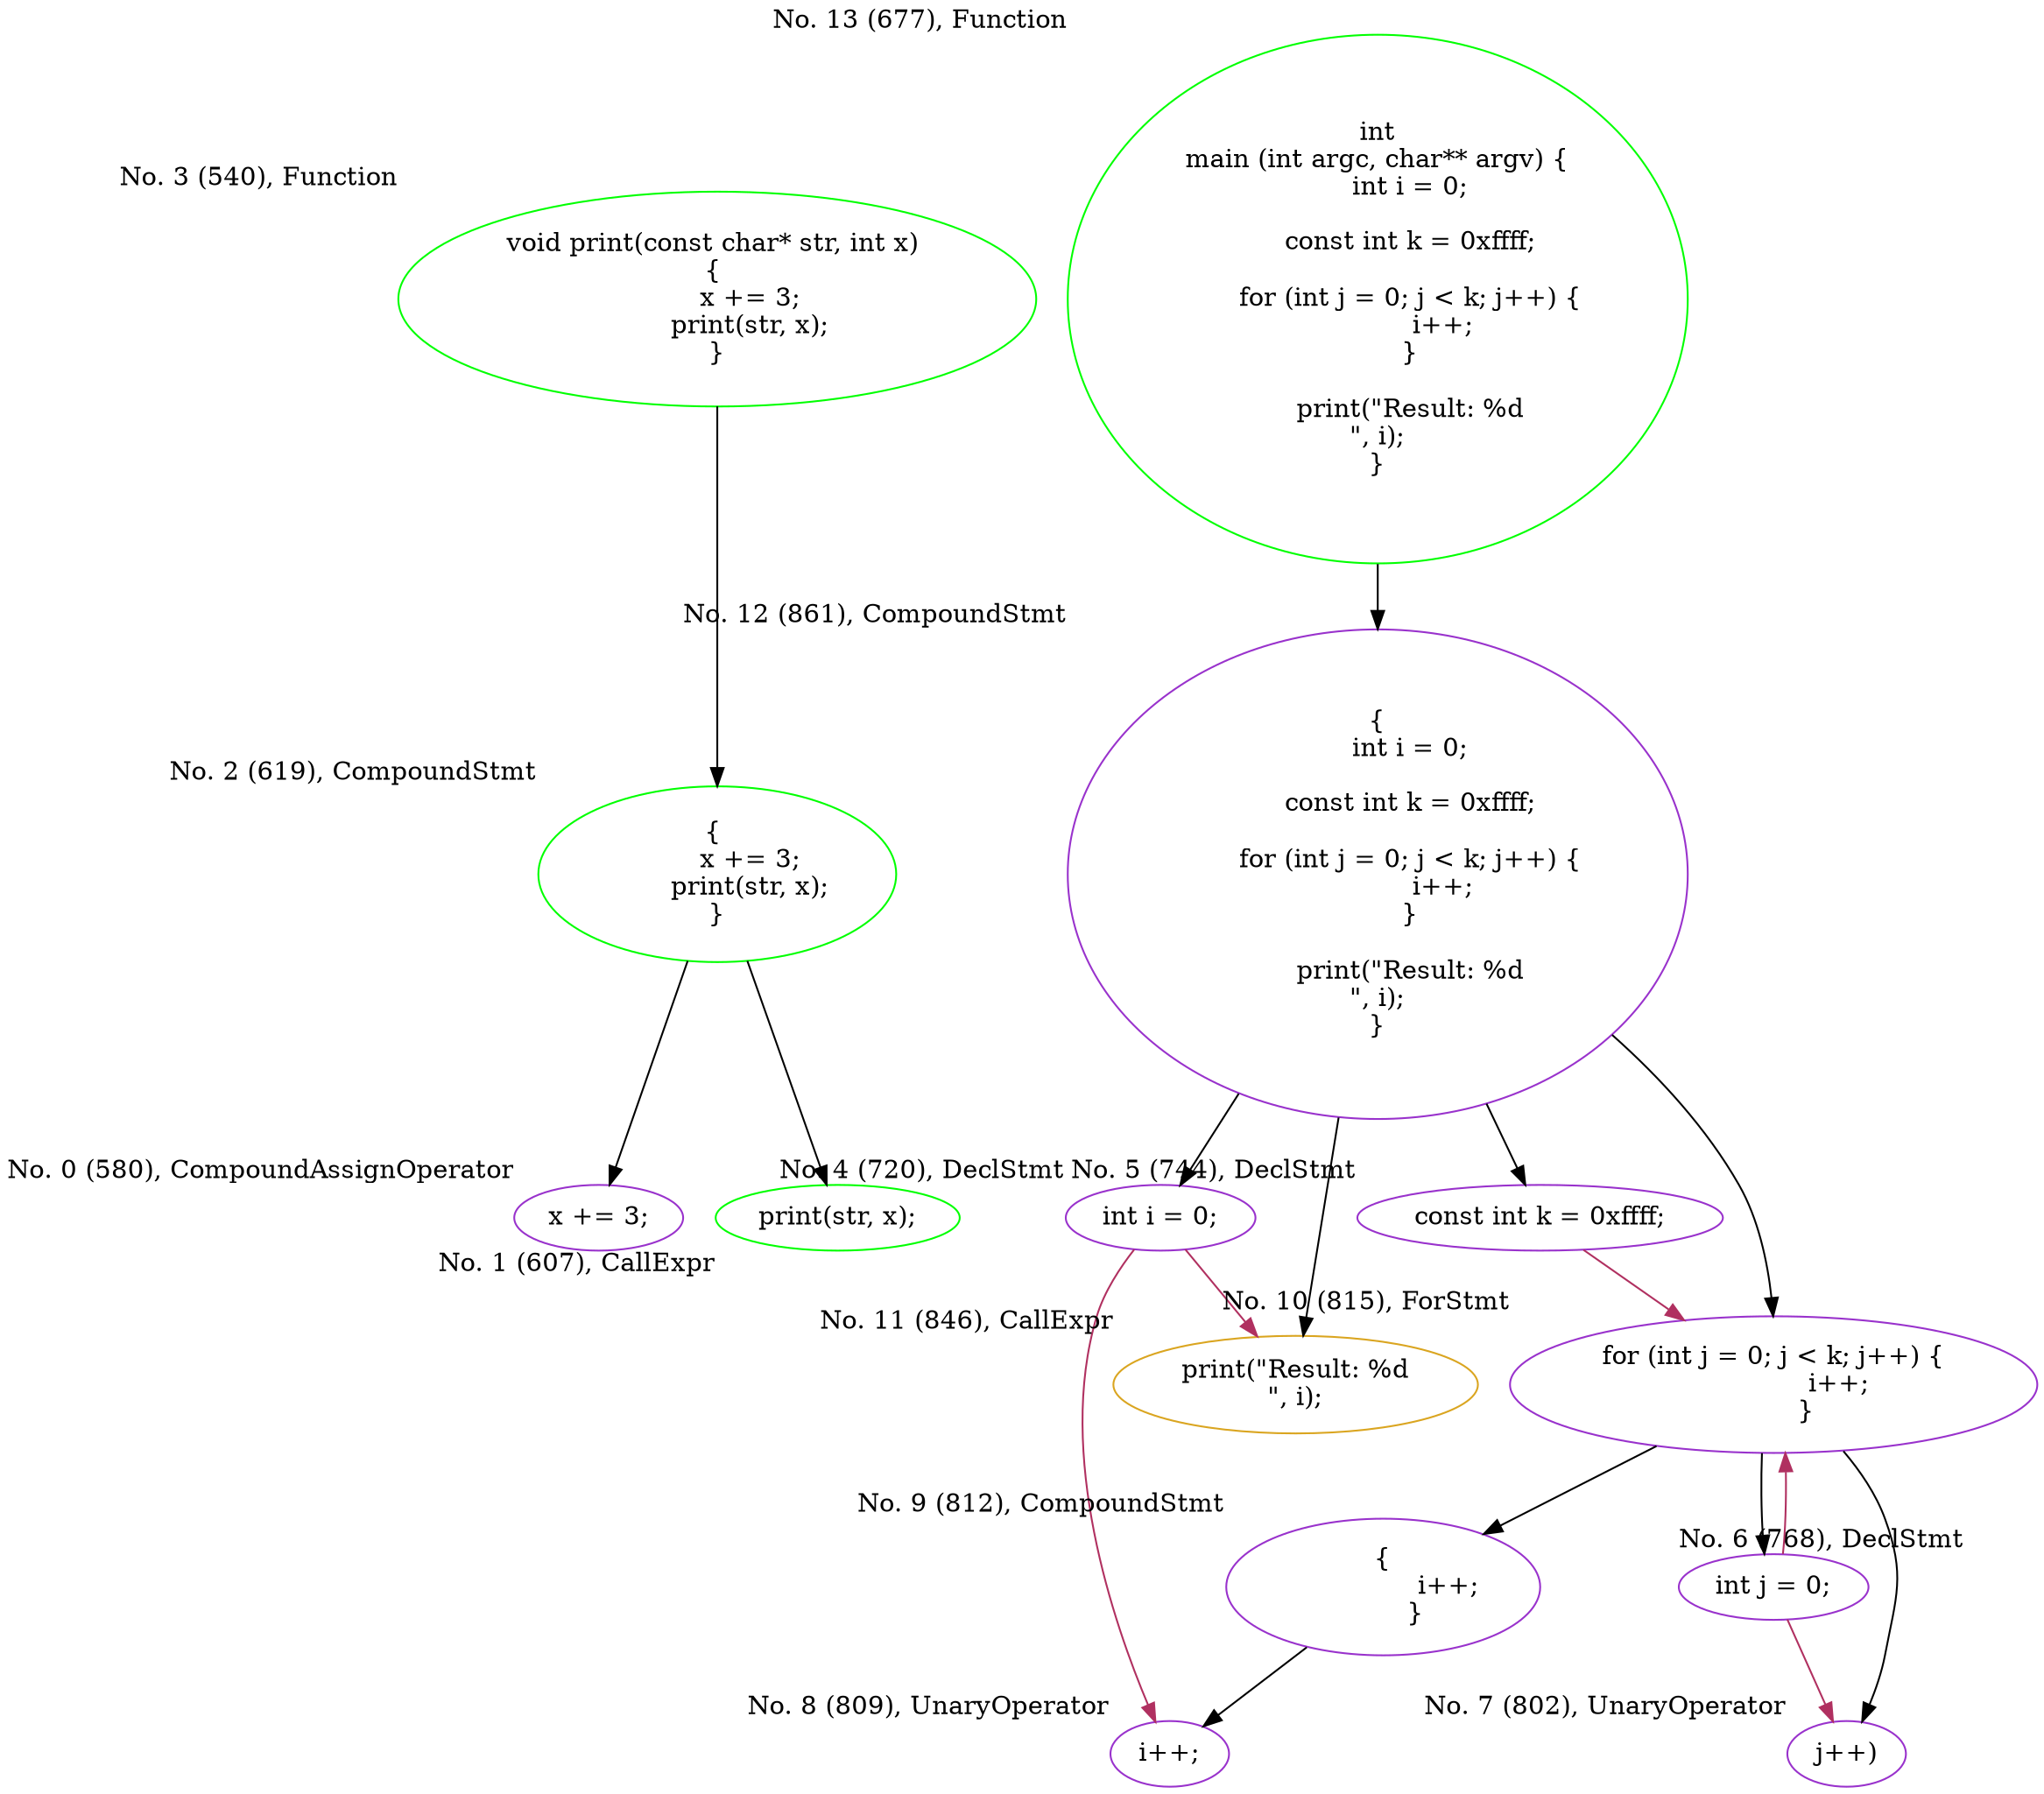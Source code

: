 digraph g {
forcelabels=true;
rankdir=TD;
0[label="x += 3;", xlabel="No. 0 (580), CompoundAssignOperator", color="darkorchid"];
1[label="print(str, x);", xlabel="No. 1 (607), CallExpr", color="green"];
2[label="{ 
	x += 3;
	print(str, x);
}", xlabel="No. 2 (619), CompoundStmt", color="green"];
3[label="void print(const char* str, int x) 
{ 
	x += 3;
	print(str, x);
}", xlabel="No. 3 (540), Function", color="green"];
4[label="int i = 0;", xlabel="No. 4 (720), DeclStmt", color="darkorchid"];
5[label="const int k = 0xffff;", xlabel="No. 5 (744), DeclStmt", color="darkorchid"];
6[label="int j = 0;", xlabel="No. 6 (768), DeclStmt", color="darkorchid"];
7[label="j++)", xlabel="No. 7 (802), UnaryOperator", color="darkorchid"];
8[label="i++;", xlabel="No. 8 (809), UnaryOperator", color="darkorchid"];
9[label="{
		i++;
	}", xlabel="No. 9 (812), CompoundStmt", color="darkorchid"];
10[label="for (int j = 0; j < k; j++) {
		i++;
	}", xlabel="No. 10 (815), ForStmt", color="darkorchid"];
11[label="print(\"Result: %d\n\", i);", xlabel="No. 11 (846), CallExpr", color="goldenrod"];
12[label="{
	int i = 0;
	
	const int k = 0xffff;

	for (int j = 0; j < k; j++) {
		i++;
	}

	print(\"Result: %d\n\", i);
}", xlabel="No. 12 (861), CompoundStmt", color="darkorchid"];
13[label="int
main (int argc, char** argv) {
	int i = 0;
	
	const int k = 0xffff;

	for (int j = 0; j < k; j++) {
		i++;
	}

	print(\"Result: %d\n\", i);
}", xlabel="No. 13 (677), Function", color="green"];
10 -> 6;
10 -> 7;
10 -> 9;
2 -> 0;
2 -> 1;
3 -> 2;
9 -> 8;
12 -> 4;
12 -> 5;
12 -> 10;
12 -> 11;
13 -> 12;
6 -> 7 [color=maroon];
6 -> 10 [color=maroon];
4 -> 8 [color=maroon];
4 -> 11 [color=maroon];
5 -> 10 [color=maroon];
}
